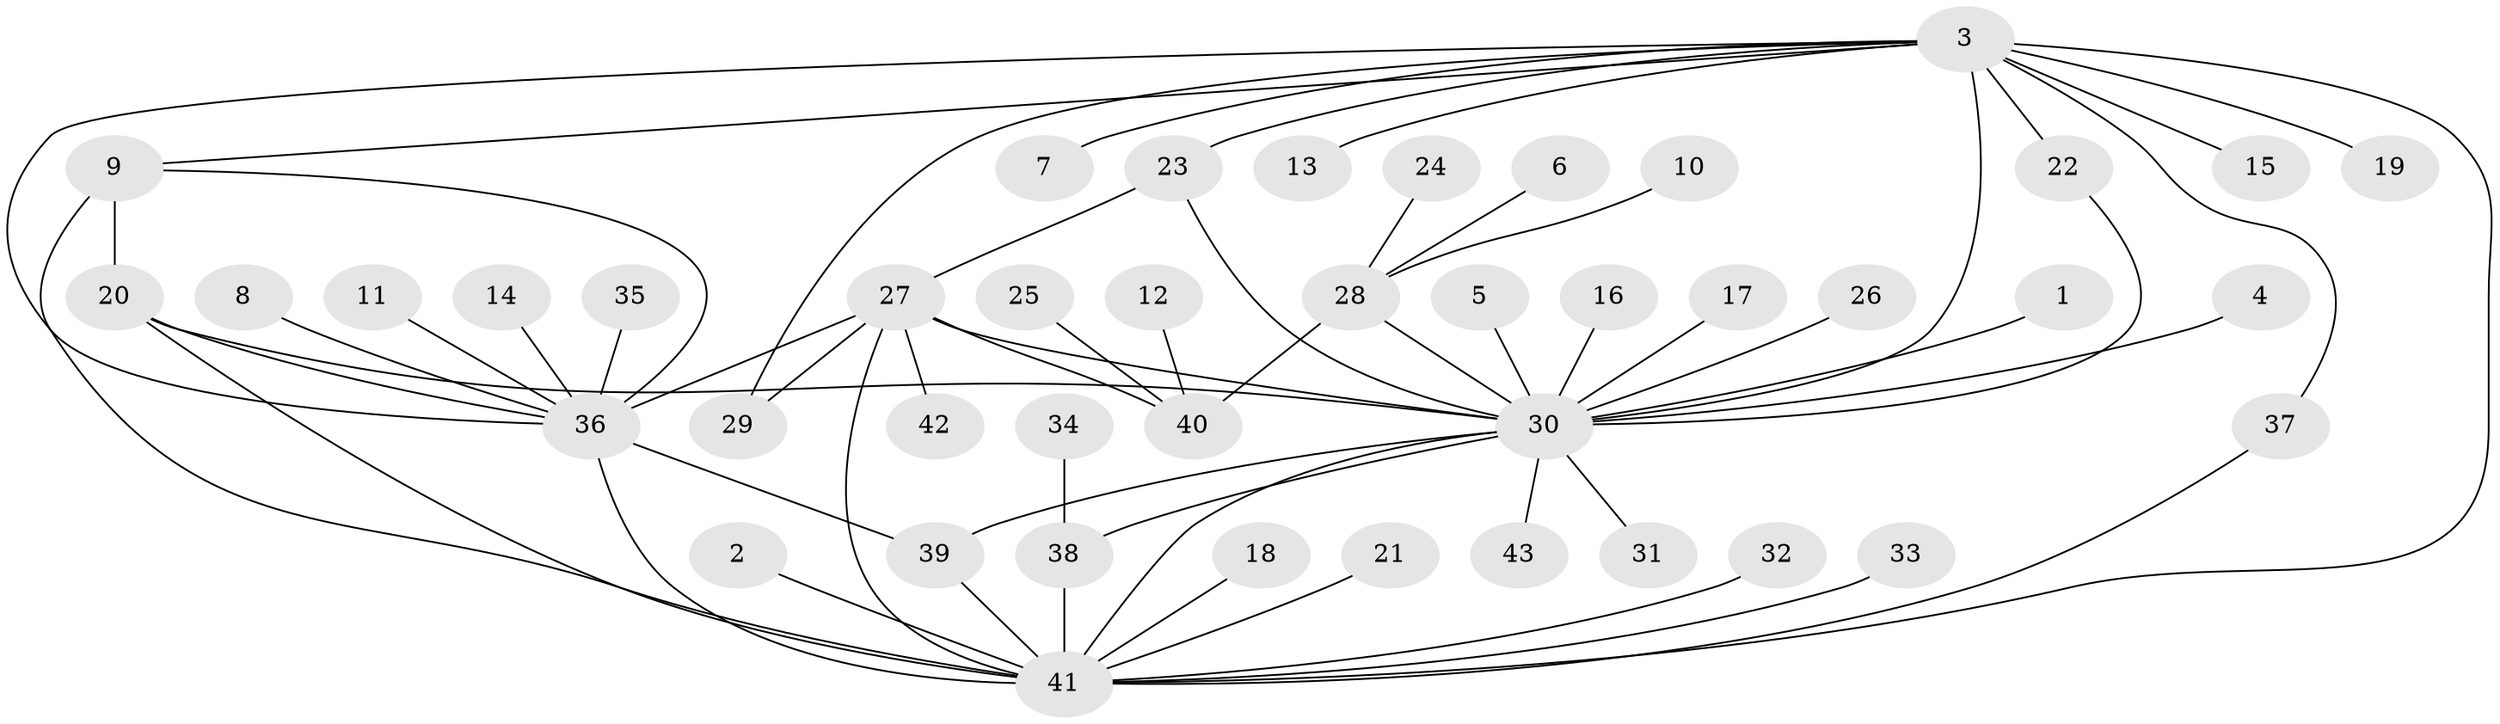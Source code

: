 // original degree distribution, {20: 0.011764705882352941, 16: 0.011764705882352941, 6: 0.03529411764705882, 3: 0.11764705882352941, 5: 0.047058823529411764, 4: 0.058823529411764705, 8: 0.011764705882352941, 10: 0.011764705882352941, 1: 0.5294117647058824, 2: 0.15294117647058825, 7: 0.011764705882352941}
// Generated by graph-tools (version 1.1) at 2025/49/03/09/25 03:49:45]
// undirected, 43 vertices, 60 edges
graph export_dot {
graph [start="1"]
  node [color=gray90,style=filled];
  1;
  2;
  3;
  4;
  5;
  6;
  7;
  8;
  9;
  10;
  11;
  12;
  13;
  14;
  15;
  16;
  17;
  18;
  19;
  20;
  21;
  22;
  23;
  24;
  25;
  26;
  27;
  28;
  29;
  30;
  31;
  32;
  33;
  34;
  35;
  36;
  37;
  38;
  39;
  40;
  41;
  42;
  43;
  1 -- 30 [weight=1.0];
  2 -- 41 [weight=1.0];
  3 -- 7 [weight=1.0];
  3 -- 9 [weight=1.0];
  3 -- 13 [weight=1.0];
  3 -- 15 [weight=1.0];
  3 -- 19 [weight=1.0];
  3 -- 22 [weight=1.0];
  3 -- 23 [weight=1.0];
  3 -- 29 [weight=1.0];
  3 -- 30 [weight=2.0];
  3 -- 36 [weight=2.0];
  3 -- 37 [weight=1.0];
  3 -- 41 [weight=2.0];
  4 -- 30 [weight=1.0];
  5 -- 30 [weight=1.0];
  6 -- 28 [weight=1.0];
  8 -- 36 [weight=1.0];
  9 -- 20 [weight=1.0];
  9 -- 36 [weight=1.0];
  9 -- 41 [weight=2.0];
  10 -- 28 [weight=1.0];
  11 -- 36 [weight=1.0];
  12 -- 40 [weight=1.0];
  14 -- 36 [weight=1.0];
  16 -- 30 [weight=1.0];
  17 -- 30 [weight=1.0];
  18 -- 41 [weight=1.0];
  20 -- 30 [weight=1.0];
  20 -- 36 [weight=1.0];
  20 -- 41 [weight=1.0];
  21 -- 41 [weight=1.0];
  22 -- 30 [weight=1.0];
  23 -- 27 [weight=1.0];
  23 -- 30 [weight=1.0];
  24 -- 28 [weight=1.0];
  25 -- 40 [weight=1.0];
  26 -- 30 [weight=1.0];
  27 -- 29 [weight=1.0];
  27 -- 30 [weight=1.0];
  27 -- 36 [weight=1.0];
  27 -- 40 [weight=1.0];
  27 -- 41 [weight=1.0];
  27 -- 42 [weight=1.0];
  28 -- 30 [weight=1.0];
  28 -- 40 [weight=1.0];
  30 -- 31 [weight=1.0];
  30 -- 38 [weight=1.0];
  30 -- 39 [weight=1.0];
  30 -- 41 [weight=1.0];
  30 -- 43 [weight=1.0];
  32 -- 41 [weight=1.0];
  33 -- 41 [weight=1.0];
  34 -- 38 [weight=1.0];
  35 -- 36 [weight=1.0];
  36 -- 39 [weight=1.0];
  36 -- 41 [weight=2.0];
  37 -- 41 [weight=1.0];
  38 -- 41 [weight=1.0];
  39 -- 41 [weight=1.0];
}
